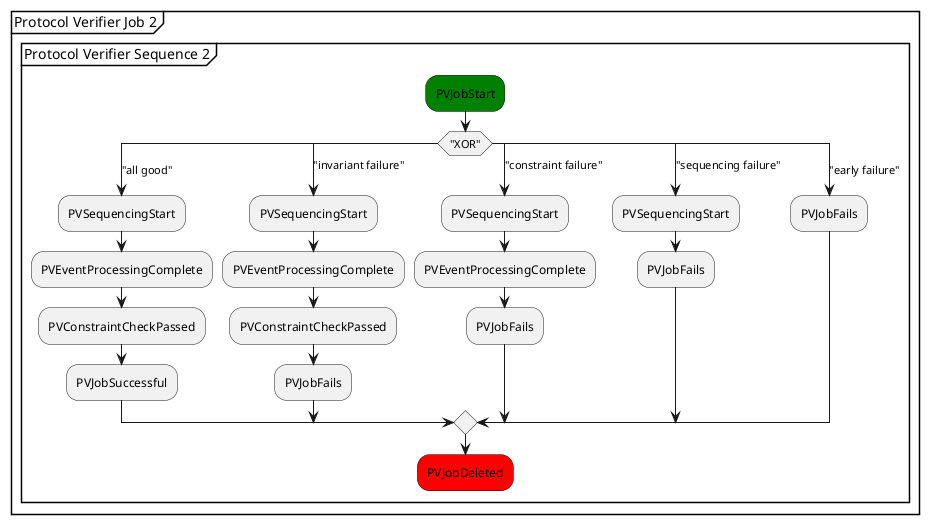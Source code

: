 @startuml
partition "Protocol Verifier Job 2" {
  group "Protocol Verifier Sequence 2"
    #green:PVJobStart;
    switch ("XOR")
      case ("all good")
        :PVSequencingStart;
        :PVEventProcessingComplete;
        :PVConstraintCheckPassed;          
        :PVJobSuccessful;
      case ("invariant failure")
        :PVSequencingStart;
        :PVEventProcessingComplete;
        :PVConstraintCheckPassed;          
        :PVJobFails;      
      case ("constraint failure")
        :PVSequencingStart;
        :PVEventProcessingComplete;       
        :PVJobFails;      
      case ("sequencing failure")
        :PVSequencingStart;       
        :PVJobFails;      
      case ("early failure")  
        :PVJobFails;      
    endswitch  
    #red:PVJobDeleted;  
  end group
}
@enduml
